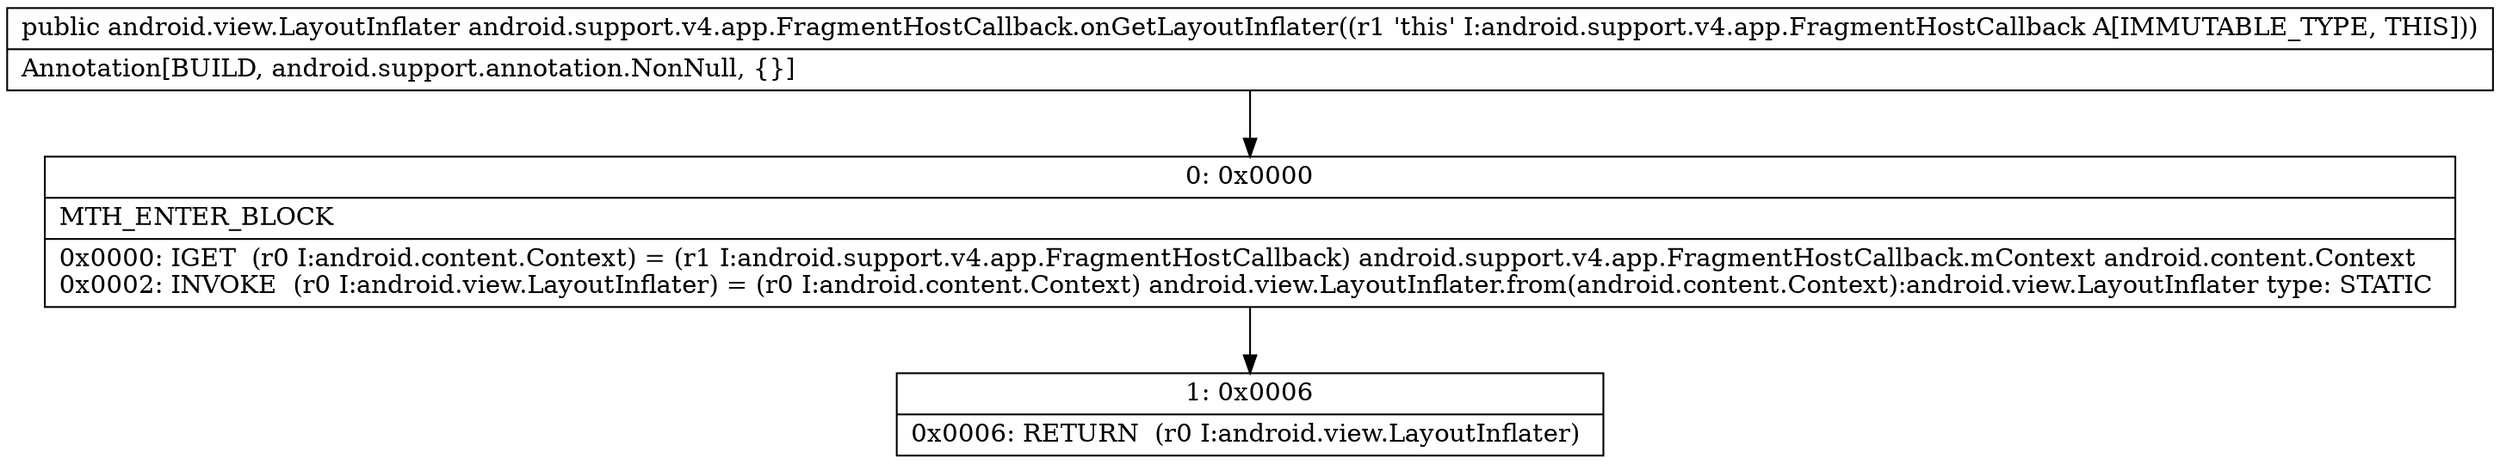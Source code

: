 digraph "CFG forandroid.support.v4.app.FragmentHostCallback.onGetLayoutInflater()Landroid\/view\/LayoutInflater;" {
Node_0 [shape=record,label="{0\:\ 0x0000|MTH_ENTER_BLOCK\l|0x0000: IGET  (r0 I:android.content.Context) = (r1 I:android.support.v4.app.FragmentHostCallback) android.support.v4.app.FragmentHostCallback.mContext android.content.Context \l0x0002: INVOKE  (r0 I:android.view.LayoutInflater) = (r0 I:android.content.Context) android.view.LayoutInflater.from(android.content.Context):android.view.LayoutInflater type: STATIC \l}"];
Node_1 [shape=record,label="{1\:\ 0x0006|0x0006: RETURN  (r0 I:android.view.LayoutInflater) \l}"];
MethodNode[shape=record,label="{public android.view.LayoutInflater android.support.v4.app.FragmentHostCallback.onGetLayoutInflater((r1 'this' I:android.support.v4.app.FragmentHostCallback A[IMMUTABLE_TYPE, THIS]))  | Annotation[BUILD, android.support.annotation.NonNull, \{\}]\l}"];
MethodNode -> Node_0;
Node_0 -> Node_1;
}

